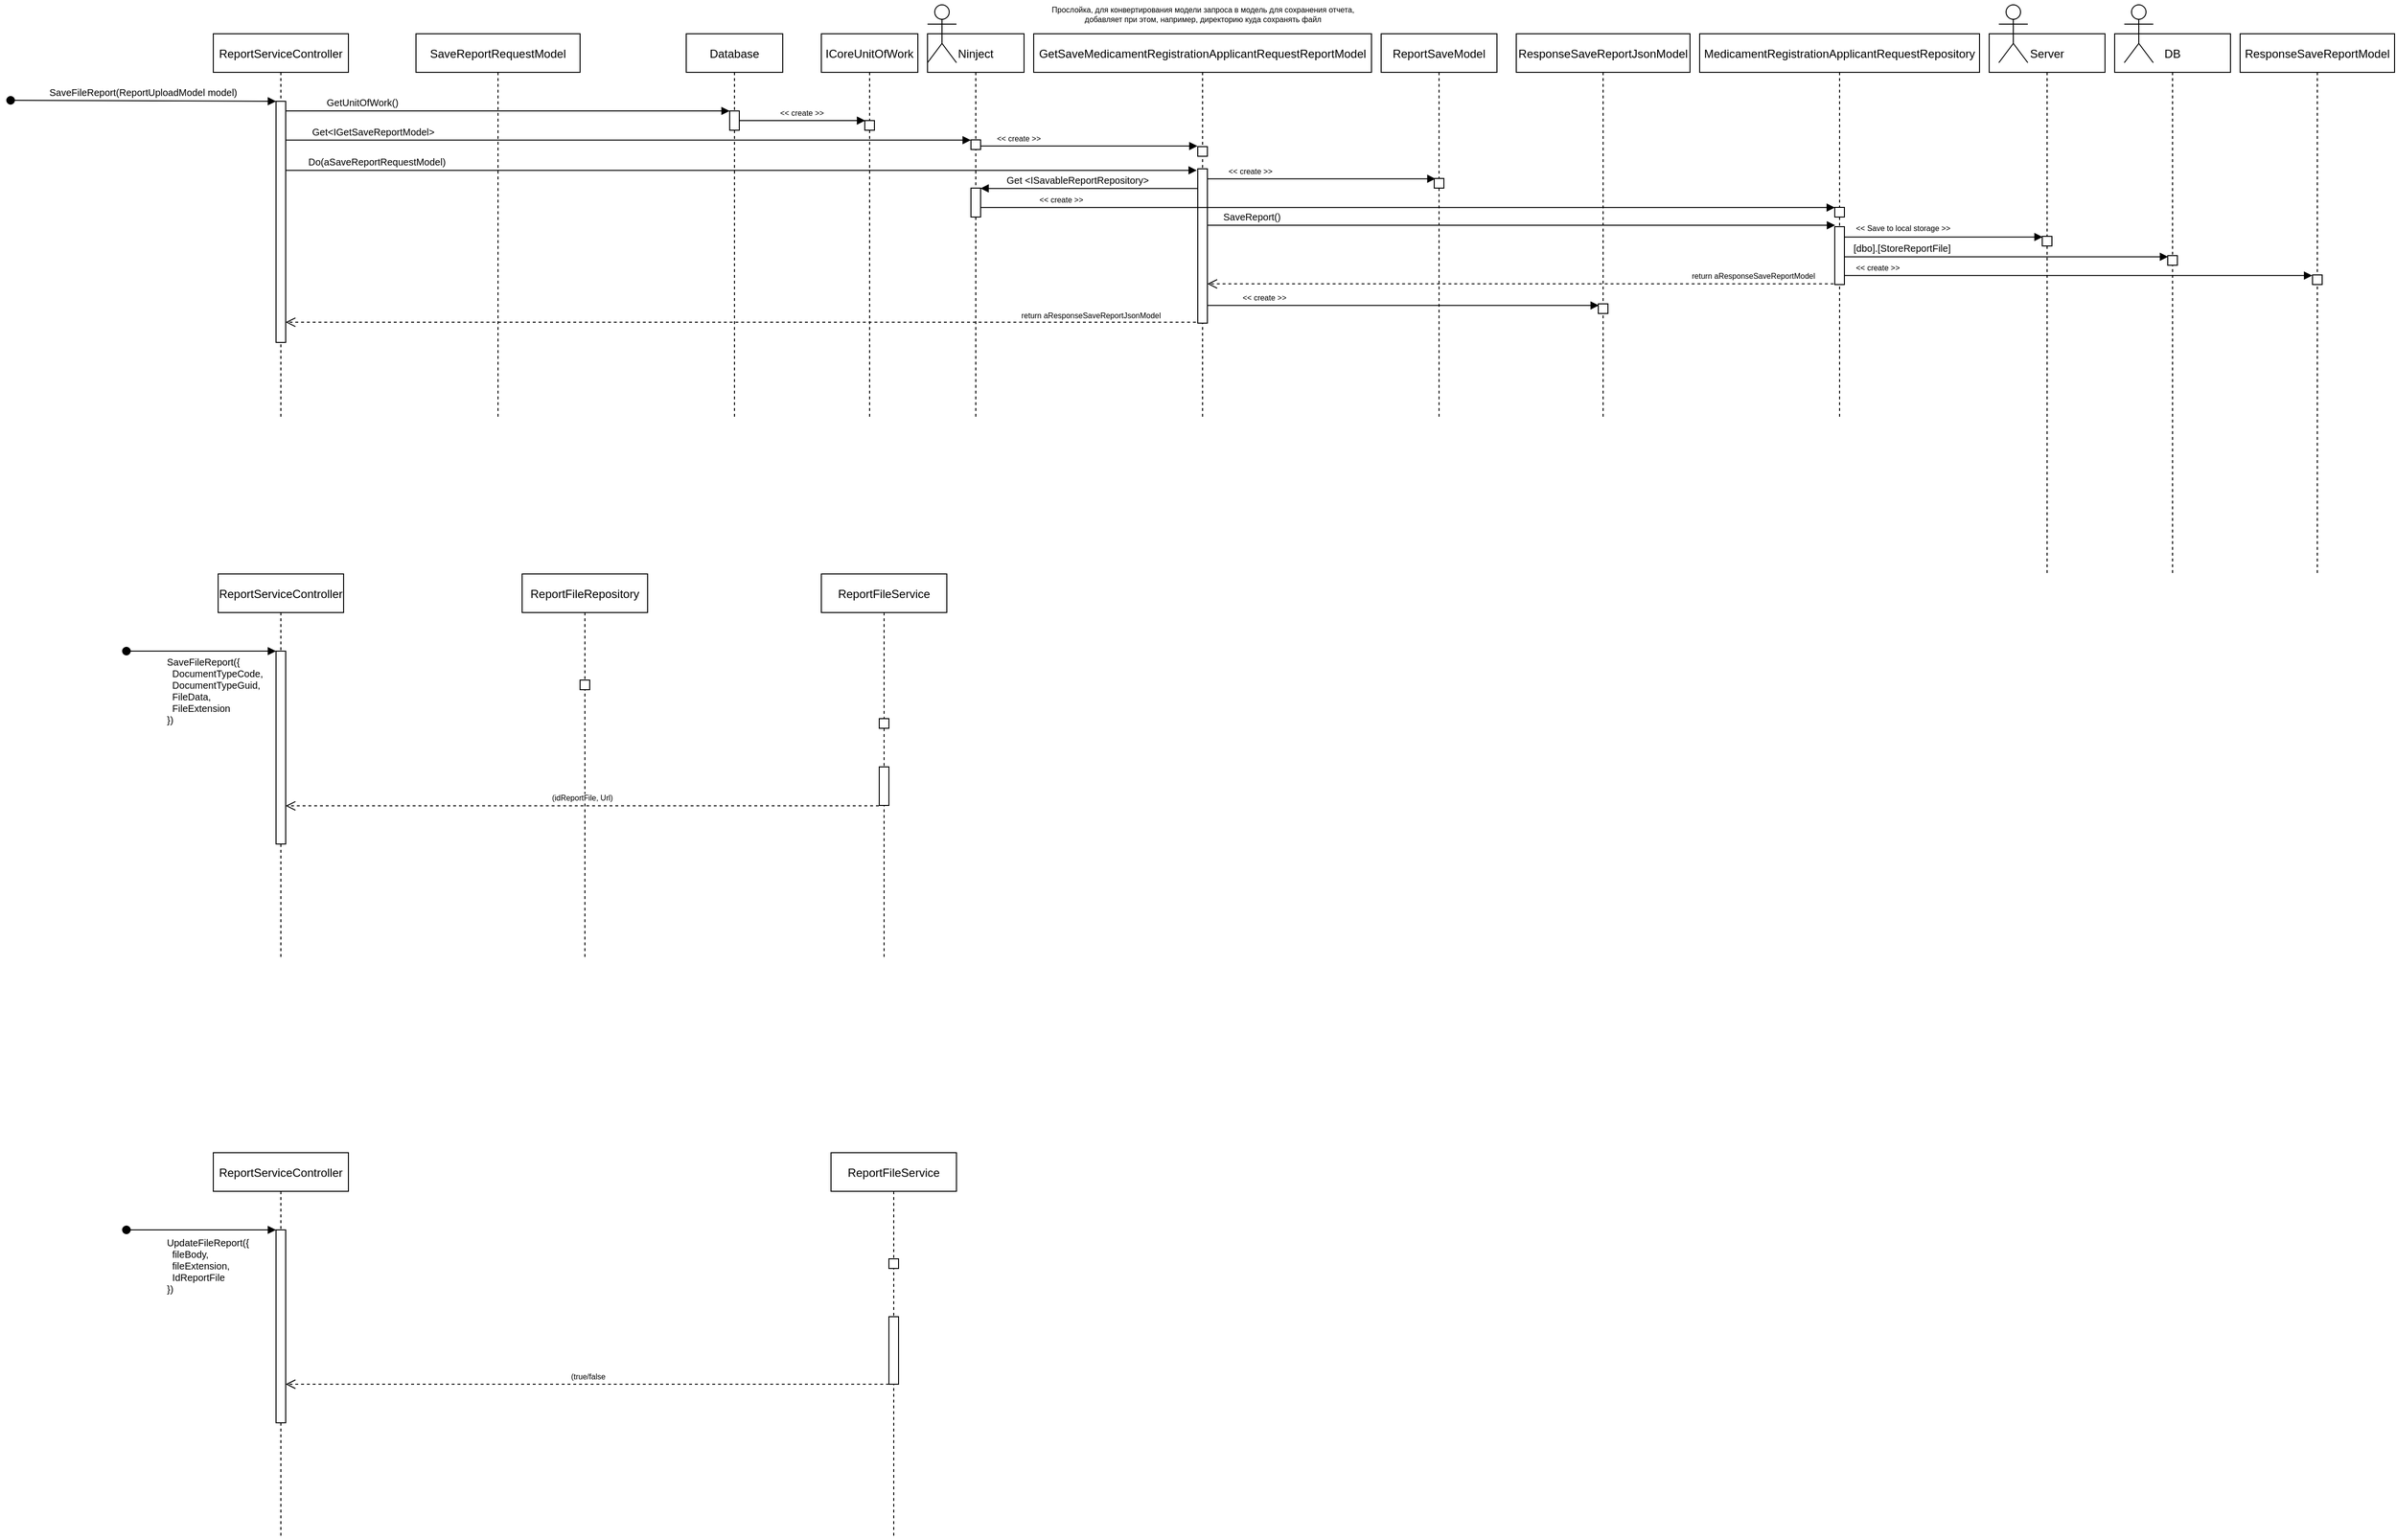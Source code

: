 <mxfile version="20.3.3" type="github">
  <diagram id="kgpKYQtTHZ0yAKxKKP6v" name="Page-1">
    <mxGraphModel dx="1831" dy="608" grid="1" gridSize="10" guides="1" tooltips="1" connect="1" arrows="1" fold="1" page="1" pageScale="1" pageWidth="850" pageHeight="1100" math="0" shadow="0">
      <root>
        <mxCell id="0" />
        <mxCell id="1" parent="0" />
        <mxCell id="3nuBFxr9cyL0pnOWT2aG-1" value="ReportServiceController" style="shape=umlLifeline;perimeter=lifelinePerimeter;container=1;collapsible=0;recursiveResize=0;rounded=0;shadow=0;strokeWidth=1;" parent="1" vertex="1">
          <mxGeometry x="-190" y="80" width="140" height="400" as="geometry" />
        </mxCell>
        <mxCell id="3nuBFxr9cyL0pnOWT2aG-2" value="" style="points=[];perimeter=orthogonalPerimeter;rounded=0;shadow=0;strokeWidth=1;" parent="3nuBFxr9cyL0pnOWT2aG-1" vertex="1">
          <mxGeometry x="65" y="70" width="10" height="250" as="geometry" />
        </mxCell>
        <mxCell id="3nuBFxr9cyL0pnOWT2aG-3" value="SaveFileReport(ReportUploadModel model)" style="verticalAlign=bottom;startArrow=oval;endArrow=block;startSize=8;shadow=0;strokeWidth=1;fontSize=10;" parent="3nuBFxr9cyL0pnOWT2aG-1" target="3nuBFxr9cyL0pnOWT2aG-2" edge="1">
          <mxGeometry relative="1" as="geometry">
            <mxPoint x="-210" y="69" as="sourcePoint" />
          </mxGeometry>
        </mxCell>
        <mxCell id="3nuBFxr9cyL0pnOWT2aG-5" value="Database" style="shape=umlLifeline;perimeter=lifelinePerimeter;container=1;collapsible=0;recursiveResize=0;rounded=0;shadow=0;strokeWidth=1;" parent="1" vertex="1">
          <mxGeometry x="300" y="80" width="100" height="400" as="geometry" />
        </mxCell>
        <mxCell id="3nuBFxr9cyL0pnOWT2aG-6" value="" style="points=[];perimeter=orthogonalPerimeter;rounded=0;shadow=0;strokeWidth=1;" parent="3nuBFxr9cyL0pnOWT2aG-5" vertex="1">
          <mxGeometry x="45" y="80" width="10" height="20" as="geometry" />
        </mxCell>
        <mxCell id="3nuBFxr9cyL0pnOWT2aG-8" value="GetUnitOfWork()" style="verticalAlign=bottom;endArrow=block;entryX=0;entryY=0;shadow=0;strokeWidth=1;align=left;fontSize=10;" parent="1" source="3nuBFxr9cyL0pnOWT2aG-2" target="3nuBFxr9cyL0pnOWT2aG-6" edge="1">
          <mxGeometry x="-0.824" relative="1" as="geometry">
            <mxPoint x="275" y="160" as="sourcePoint" />
            <mxPoint as="offset" />
          </mxGeometry>
        </mxCell>
        <mxCell id="7eR0mogJ4ErbtlqO6J7q-1" value="ICoreUnitOfWork" style="shape=umlLifeline;perimeter=lifelinePerimeter;container=1;collapsible=0;recursiveResize=0;rounded=0;shadow=0;strokeWidth=1;" vertex="1" parent="1">
          <mxGeometry x="440" y="80" width="100" height="400" as="geometry" />
        </mxCell>
        <mxCell id="7eR0mogJ4ErbtlqO6J7q-2" value="" style="points=[];perimeter=orthogonalPerimeter;rounded=0;shadow=0;strokeWidth=1;" vertex="1" parent="7eR0mogJ4ErbtlqO6J7q-1">
          <mxGeometry x="45" y="90" width="10" height="10" as="geometry" />
        </mxCell>
        <mxCell id="7eR0mogJ4ErbtlqO6J7q-3" value="&lt;&lt; create &gt;&gt;" style="verticalAlign=bottom;endArrow=block;entryX=0.04;entryY=0.001;shadow=0;strokeWidth=1;entryDx=0;entryDy=0;entryPerimeter=0;fontSize=8;" edge="1" parent="1" source="3nuBFxr9cyL0pnOWT2aG-6" target="7eR0mogJ4ErbtlqO6J7q-2">
          <mxGeometry x="-0.003" relative="1" as="geometry">
            <mxPoint x="185" y="170.0" as="sourcePoint" />
            <mxPoint x="355" y="170.0" as="targetPoint" />
            <mxPoint as="offset" />
          </mxGeometry>
        </mxCell>
        <mxCell id="7eR0mogJ4ErbtlqO6J7q-4" value="GetSaveMedicamentRegistrationApplicantRequestReportModel" style="shape=umlLifeline;perimeter=lifelinePerimeter;container=1;collapsible=0;recursiveResize=0;rounded=0;shadow=0;strokeWidth=1;" vertex="1" parent="1">
          <mxGeometry x="660" y="80" width="350" height="400" as="geometry" />
        </mxCell>
        <mxCell id="7eR0mogJ4ErbtlqO6J7q-5" value="" style="points=[];perimeter=orthogonalPerimeter;rounded=0;shadow=0;strokeWidth=1;" vertex="1" parent="7eR0mogJ4ErbtlqO6J7q-4">
          <mxGeometry x="170" y="140" width="10" height="160" as="geometry" />
        </mxCell>
        <mxCell id="7eR0mogJ4ErbtlqO6J7q-13" value="" style="points=[];perimeter=orthogonalPerimeter;rounded=0;shadow=0;strokeWidth=1;" vertex="1" parent="7eR0mogJ4ErbtlqO6J7q-4">
          <mxGeometry x="170" y="117" width="10" height="10" as="geometry" />
        </mxCell>
        <mxCell id="7eR0mogJ4ErbtlqO6J7q-6" value="Do(aSaveReportRequestModel)" style="verticalAlign=bottom;endArrow=block;entryX=-0.1;entryY=0.01;shadow=0;strokeWidth=1;entryDx=0;entryDy=0;entryPerimeter=0;align=left;fontSize=10;" edge="1" parent="1" source="3nuBFxr9cyL0pnOWT2aG-2" target="7eR0mogJ4ErbtlqO6J7q-5">
          <mxGeometry x="-0.954" relative="1" as="geometry">
            <mxPoint x="185" y="170" as="sourcePoint" />
            <mxPoint x="355" y="170" as="targetPoint" />
            <mxPoint as="offset" />
          </mxGeometry>
        </mxCell>
        <mxCell id="7eR0mogJ4ErbtlqO6J7q-7" value="MedicamentRegistrationApplicantRequestRepository" style="shape=umlLifeline;perimeter=lifelinePerimeter;container=1;collapsible=0;recursiveResize=0;rounded=0;shadow=0;strokeWidth=1;" vertex="1" parent="1">
          <mxGeometry x="1350" y="80" width="290" height="400" as="geometry" />
        </mxCell>
        <mxCell id="7eR0mogJ4ErbtlqO6J7q-8" value="" style="points=[];perimeter=orthogonalPerimeter;rounded=0;shadow=0;strokeWidth=1;" vertex="1" parent="7eR0mogJ4ErbtlqO6J7q-7">
          <mxGeometry x="140" y="180" width="10" height="10" as="geometry" />
        </mxCell>
        <mxCell id="7eR0mogJ4ErbtlqO6J7q-22" value="" style="points=[];perimeter=orthogonalPerimeter;rounded=0;shadow=0;strokeWidth=1;" vertex="1" parent="7eR0mogJ4ErbtlqO6J7q-7">
          <mxGeometry x="140" y="200" width="10" height="60" as="geometry" />
        </mxCell>
        <mxCell id="7eR0mogJ4ErbtlqO6J7q-9" value="Ninject" style="shape=umlLifeline;perimeter=lifelinePerimeter;container=1;collapsible=0;recursiveResize=0;rounded=0;shadow=0;strokeWidth=1;" vertex="1" parent="1">
          <mxGeometry x="550" y="80" width="100" height="400" as="geometry" />
        </mxCell>
        <mxCell id="7eR0mogJ4ErbtlqO6J7q-10" value="" style="points=[];perimeter=orthogonalPerimeter;rounded=0;shadow=0;strokeWidth=1;" vertex="1" parent="7eR0mogJ4ErbtlqO6J7q-9">
          <mxGeometry x="45" y="110" width="10" height="10" as="geometry" />
        </mxCell>
        <mxCell id="7eR0mogJ4ErbtlqO6J7q-18" value="" style="points=[];perimeter=orthogonalPerimeter;rounded=0;shadow=0;strokeWidth=1;" vertex="1" parent="7eR0mogJ4ErbtlqO6J7q-9">
          <mxGeometry x="45" y="160" width="10" height="30" as="geometry" />
        </mxCell>
        <mxCell id="7eR0mogJ4ErbtlqO6J7q-11" value="Get&lt;IGetSaveReportModel&gt;" style="verticalAlign=bottom;endArrow=block;entryX=-0.014;entryY=0.029;shadow=0;strokeWidth=1;entryDx=0;entryDy=0;entryPerimeter=0;align=left;fontSize=10;" edge="1" parent="1" source="3nuBFxr9cyL0pnOWT2aG-2" target="7eR0mogJ4ErbtlqO6J7q-10">
          <mxGeometry x="-0.928" relative="1" as="geometry">
            <mxPoint x="185" y="230.2" as="sourcePoint" />
            <mxPoint x="839" y="230.2" as="targetPoint" />
            <mxPoint as="offset" />
          </mxGeometry>
        </mxCell>
        <mxCell id="7eR0mogJ4ErbtlqO6J7q-12" value="&lt;&lt; create &gt;&gt;" style="verticalAlign=bottom;endArrow=block;entryX=-0.029;entryY=-0.057;shadow=0;strokeWidth=1;entryDx=0;entryDy=0;entryPerimeter=0;align=left;fontSize=8;" edge="1" parent="1" source="7eR0mogJ4ErbtlqO6J7q-10" target="7eR0mogJ4ErbtlqO6J7q-13">
          <mxGeometry x="-0.867" relative="1" as="geometry">
            <mxPoint x="640" y="290.0" as="sourcePoint" />
            <mxPoint x="1059.86" y="290.0" as="targetPoint" />
            <mxPoint as="offset" />
          </mxGeometry>
        </mxCell>
        <mxCell id="7eR0mogJ4ErbtlqO6J7q-14" value="ReportSaveModel" style="shape=umlLifeline;perimeter=lifelinePerimeter;container=1;collapsible=0;recursiveResize=0;rounded=0;shadow=0;strokeWidth=1;" vertex="1" parent="1">
          <mxGeometry x="1020" y="80" width="120" height="400" as="geometry" />
        </mxCell>
        <mxCell id="7eR0mogJ4ErbtlqO6J7q-15" value="" style="points=[];perimeter=orthogonalPerimeter;rounded=0;shadow=0;strokeWidth=1;" vertex="1" parent="7eR0mogJ4ErbtlqO6J7q-14">
          <mxGeometry x="55" y="150" width="10" height="10" as="geometry" />
        </mxCell>
        <mxCell id="7eR0mogJ4ErbtlqO6J7q-16" value="&lt;&lt; create &gt;&gt;" style="verticalAlign=bottom;endArrow=block;entryX=0.133;entryY=0.033;shadow=0;strokeWidth=1;entryDx=0;entryDy=0;entryPerimeter=0;align=left;fontSize=8;" edge="1" parent="1" source="7eR0mogJ4ErbtlqO6J7q-5" target="7eR0mogJ4ErbtlqO6J7q-15">
          <mxGeometry x="-0.831" relative="1" as="geometry">
            <mxPoint x="615" y="206.43" as="sourcePoint" />
            <mxPoint x="839.71" y="206.43" as="targetPoint" />
            <mxPoint as="offset" />
          </mxGeometry>
        </mxCell>
        <mxCell id="7eR0mogJ4ErbtlqO6J7q-19" value="Get &lt;ISavableReportRepository&gt;" style="verticalAlign=bottom;endArrow=block;shadow=0;strokeWidth=1;align=left;entryX=0.986;entryY=0.011;entryDx=0;entryDy=0;entryPerimeter=0;fontSize=10;" edge="1" parent="1" source="7eR0mogJ4ErbtlqO6J7q-5" target="7eR0mogJ4ErbtlqO6J7q-18">
          <mxGeometry x="0.777" relative="1" as="geometry">
            <mxPoint x="615" y="206.43" as="sourcePoint" />
            <mxPoint x="610" y="240" as="targetPoint" />
            <mxPoint as="offset" />
          </mxGeometry>
        </mxCell>
        <mxCell id="7eR0mogJ4ErbtlqO6J7q-20" value="&lt;&lt; create &gt;&gt;" style="verticalAlign=bottom;endArrow=block;shadow=0;strokeWidth=1;align=left;entryX=0.01;entryY=0.014;entryDx=0;entryDy=0;entryPerimeter=0;fontSize=8;" edge="1" parent="1" source="7eR0mogJ4ErbtlqO6J7q-18" target="7eR0mogJ4ErbtlqO6J7q-8">
          <mxGeometry x="-0.867" relative="1" as="geometry">
            <mxPoint x="615" y="206.43" as="sourcePoint" />
            <mxPoint x="839.71" y="206.43" as="targetPoint" />
            <mxPoint as="offset" />
          </mxGeometry>
        </mxCell>
        <mxCell id="7eR0mogJ4ErbtlqO6J7q-21" value="SaveReport()" style="verticalAlign=bottom;endArrow=block;entryX=0.036;entryY=-0.024;shadow=0;strokeWidth=1;entryDx=0;entryDy=0;entryPerimeter=0;align=left;fontSize=10;" edge="1" parent="1" source="7eR0mogJ4ErbtlqO6J7q-5" target="7eR0mogJ4ErbtlqO6J7q-22">
          <mxGeometry x="-0.955" relative="1" as="geometry">
            <mxPoint x="850" y="240.33" as="sourcePoint" />
            <mxPoint x="1086.33" y="240.33" as="targetPoint" />
            <mxPoint as="offset" />
          </mxGeometry>
        </mxCell>
        <mxCell id="7eR0mogJ4ErbtlqO6J7q-23" value="DB" style="shape=umlLifeline;perimeter=lifelinePerimeter;container=1;collapsible=0;recursiveResize=0;rounded=0;shadow=0;strokeWidth=1;" vertex="1" parent="1">
          <mxGeometry x="1780" y="80" width="120" height="560" as="geometry" />
        </mxCell>
        <mxCell id="7eR0mogJ4ErbtlqO6J7q-24" value="" style="points=[];perimeter=orthogonalPerimeter;rounded=0;shadow=0;strokeWidth=1;" vertex="1" parent="7eR0mogJ4ErbtlqO6J7q-23">
          <mxGeometry x="55" y="230" width="10" height="10" as="geometry" />
        </mxCell>
        <mxCell id="7eR0mogJ4ErbtlqO6J7q-25" value="[dbo].[StoreReportFile]" style="verticalAlign=bottom;endArrow=block;entryX=0.038;entryY=0.119;shadow=0;strokeWidth=1;entryDx=0;entryDy=0;entryPerimeter=0;align=left;fontSize=10;" edge="1" parent="1" source="7eR0mogJ4ErbtlqO6J7q-22" target="7eR0mogJ4ErbtlqO6J7q-24">
          <mxGeometry x="-0.955" relative="1" as="geometry">
            <mxPoint x="1530" y="300" as="sourcePoint" />
            <mxPoint x="1980.36" y="300" as="targetPoint" />
            <mxPoint as="offset" />
          </mxGeometry>
        </mxCell>
        <mxCell id="7eR0mogJ4ErbtlqO6J7q-26" value="ResponseSaveReportModel" style="shape=umlLifeline;perimeter=lifelinePerimeter;container=1;collapsible=0;recursiveResize=0;rounded=0;shadow=0;strokeWidth=1;" vertex="1" parent="1">
          <mxGeometry x="1910" y="80" width="160" height="560" as="geometry" />
        </mxCell>
        <mxCell id="7eR0mogJ4ErbtlqO6J7q-27" value="" style="points=[];perimeter=orthogonalPerimeter;rounded=0;shadow=0;strokeWidth=1;" vertex="1" parent="7eR0mogJ4ErbtlqO6J7q-26">
          <mxGeometry x="75" y="250" width="10" height="10" as="geometry" />
        </mxCell>
        <mxCell id="7eR0mogJ4ErbtlqO6J7q-28" value="Server" style="shape=umlLifeline;perimeter=lifelinePerimeter;container=1;collapsible=0;recursiveResize=0;rounded=0;shadow=0;strokeWidth=1;" vertex="1" parent="1">
          <mxGeometry x="1650" y="80" width="120" height="560" as="geometry" />
        </mxCell>
        <mxCell id="7eR0mogJ4ErbtlqO6J7q-29" value="" style="points=[];perimeter=orthogonalPerimeter;rounded=0;shadow=0;strokeWidth=1;" vertex="1" parent="7eR0mogJ4ErbtlqO6J7q-28">
          <mxGeometry x="55" y="210" width="10" height="10" as="geometry" />
        </mxCell>
        <mxCell id="7eR0mogJ4ErbtlqO6J7q-30" value="&lt;&lt; Save to local storage &gt;&gt;" style="verticalAlign=bottom;endArrow=block;entryX=0.038;entryY=0.071;shadow=0;strokeWidth=1;entryDx=0;entryDy=0;entryPerimeter=0;align=left;fontSize=8;" edge="1" parent="1" source="7eR0mogJ4ErbtlqO6J7q-22" target="7eR0mogJ4ErbtlqO6J7q-29">
          <mxGeometry x="-0.903" y="1" relative="1" as="geometry">
            <mxPoint x="1510" y="321.19" as="sourcePoint" />
            <mxPoint x="1845.38" y="321.19" as="targetPoint" />
            <mxPoint as="offset" />
          </mxGeometry>
        </mxCell>
        <mxCell id="7eR0mogJ4ErbtlqO6J7q-31" value="" style="shape=umlActor;verticalLabelPosition=bottom;verticalAlign=top;html=1;outlineConnect=0;fontSize=10;" vertex="1" parent="1">
          <mxGeometry x="1660" y="50" width="30" height="60" as="geometry" />
        </mxCell>
        <mxCell id="7eR0mogJ4ErbtlqO6J7q-32" value="" style="shape=umlActor;verticalLabelPosition=bottom;verticalAlign=top;html=1;outlineConnect=0;fontSize=10;" vertex="1" parent="1">
          <mxGeometry x="1790" y="50" width="30" height="60" as="geometry" />
        </mxCell>
        <mxCell id="7eR0mogJ4ErbtlqO6J7q-34" value="&lt;&lt; create &gt;&gt;" style="verticalAlign=bottom;endArrow=block;entryX=-0.029;entryY=0.068;shadow=0;strokeWidth=1;entryDx=0;entryDy=0;entryPerimeter=0;align=left;fontSize=8;" edge="1" parent="1" source="7eR0mogJ4ErbtlqO6J7q-22" target="7eR0mogJ4ErbtlqO6J7q-27">
          <mxGeometry x="-0.958" relative="1" as="geometry">
            <mxPoint x="1510" y="300.71" as="sourcePoint" />
            <mxPoint x="1715.38" y="300.71" as="targetPoint" />
            <mxPoint as="offset" />
          </mxGeometry>
        </mxCell>
        <mxCell id="7eR0mogJ4ErbtlqO6J7q-35" value="return aResponseSaveReportModel" style="html=1;verticalAlign=bottom;endArrow=open;dashed=1;endSize=8;rounded=0;fontSize=8;exitX=-0.125;exitY=0.988;exitDx=0;exitDy=0;exitPerimeter=0;align=left;" edge="1" parent="1" source="7eR0mogJ4ErbtlqO6J7q-22" target="7eR0mogJ4ErbtlqO6J7q-5">
          <mxGeometry x="-0.541" relative="1" as="geometry">
            <mxPoint x="1110" y="350" as="sourcePoint" />
            <mxPoint x="1030" y="350" as="targetPoint" />
            <mxPoint as="offset" />
          </mxGeometry>
        </mxCell>
        <mxCell id="7eR0mogJ4ErbtlqO6J7q-36" value="ResponseSaveReportJsonModel" style="shape=umlLifeline;perimeter=lifelinePerimeter;container=1;collapsible=0;recursiveResize=0;rounded=0;shadow=0;strokeWidth=1;" vertex="1" parent="1">
          <mxGeometry x="1160" y="80" width="180" height="400" as="geometry" />
        </mxCell>
        <mxCell id="7eR0mogJ4ErbtlqO6J7q-37" value="" style="points=[];perimeter=orthogonalPerimeter;rounded=0;shadow=0;strokeWidth=1;" vertex="1" parent="7eR0mogJ4ErbtlqO6J7q-36">
          <mxGeometry x="85" y="280" width="10" height="10" as="geometry" />
        </mxCell>
        <mxCell id="7eR0mogJ4ErbtlqO6J7q-38" value="&lt;&lt; create &gt;&gt;" style="verticalAlign=bottom;endArrow=block;entryX=0.055;entryY=0.166;shadow=0;strokeWidth=1;entryDx=0;entryDy=0;entryPerimeter=0;align=left;fontSize=8;" edge="1" parent="1" source="7eR0mogJ4ErbtlqO6J7q-5" target="7eR0mogJ4ErbtlqO6J7q-37">
          <mxGeometry x="-0.831" relative="1" as="geometry">
            <mxPoint x="850" y="240" as="sourcePoint" />
            <mxPoint x="1086.33" y="240.33" as="targetPoint" />
            <mxPoint as="offset" />
          </mxGeometry>
        </mxCell>
        <mxCell id="7eR0mogJ4ErbtlqO6J7q-39" value="return aResponseSaveReportJsonModel" style="html=1;verticalAlign=bottom;endArrow=open;dashed=1;endSize=8;rounded=0;fontSize=8;exitX=-0.2;exitY=0.994;exitDx=0;exitDy=0;exitPerimeter=0;" edge="1" parent="1" source="7eR0mogJ4ErbtlqO6J7q-5" target="3nuBFxr9cyL0pnOWT2aG-2">
          <mxGeometry x="-0.768" y="1" relative="1" as="geometry">
            <mxPoint x="1500" y="349.85" as="sourcePoint" />
            <mxPoint x="270" y="450" as="targetPoint" />
            <mxPoint as="offset" />
          </mxGeometry>
        </mxCell>
        <mxCell id="7eR0mogJ4ErbtlqO6J7q-40" value="SaveReportRequestModel" style="shape=umlLifeline;perimeter=lifelinePerimeter;container=1;collapsible=0;recursiveResize=0;rounded=0;shadow=0;strokeWidth=1;" vertex="1" parent="1">
          <mxGeometry x="20" y="80" width="170" height="400" as="geometry" />
        </mxCell>
        <mxCell id="7eR0mogJ4ErbtlqO6J7q-42" value="" style="shape=umlActor;verticalLabelPosition=bottom;verticalAlign=top;html=1;outlineConnect=0;fontSize=10;" vertex="1" parent="1">
          <mxGeometry x="550" y="50" width="30" height="60" as="geometry" />
        </mxCell>
        <mxCell id="7eR0mogJ4ErbtlqO6J7q-43" value="ReportServiceController" style="shape=umlLifeline;perimeter=lifelinePerimeter;container=1;collapsible=0;recursiveResize=0;rounded=0;shadow=0;strokeWidth=1;" vertex="1" parent="1">
          <mxGeometry x="-185" y="640" width="130" height="400" as="geometry" />
        </mxCell>
        <mxCell id="7eR0mogJ4ErbtlqO6J7q-44" value="" style="points=[];perimeter=orthogonalPerimeter;rounded=0;shadow=0;strokeWidth=1;" vertex="1" parent="7eR0mogJ4ErbtlqO6J7q-43">
          <mxGeometry x="60" y="80" width="10" height="200" as="geometry" />
        </mxCell>
        <mxCell id="7eR0mogJ4ErbtlqO6J7q-45" value="SaveFileReport({&#xa;  DocumentTypeCode,&#xa;  DocumentTypeGuid,&#xa;  FileData,&#xa;  FileExtension&#xa;})" style="verticalAlign=bottom;startArrow=oval;endArrow=block;startSize=8;shadow=0;strokeWidth=1;fontSize=10;align=left;" edge="1" parent="7eR0mogJ4ErbtlqO6J7q-43" target="7eR0mogJ4ErbtlqO6J7q-44">
          <mxGeometry x="-0.484" y="-80" relative="1" as="geometry">
            <mxPoint x="-95" y="80" as="sourcePoint" />
            <mxPoint as="offset" />
          </mxGeometry>
        </mxCell>
        <mxCell id="7eR0mogJ4ErbtlqO6J7q-46" value="ReportServiceController" style="shape=umlLifeline;perimeter=lifelinePerimeter;container=1;collapsible=0;recursiveResize=0;rounded=0;shadow=0;strokeWidth=1;" vertex="1" parent="1">
          <mxGeometry x="-190" y="1240" width="140" height="400" as="geometry" />
        </mxCell>
        <mxCell id="7eR0mogJ4ErbtlqO6J7q-47" value="" style="points=[];perimeter=orthogonalPerimeter;rounded=0;shadow=0;strokeWidth=1;" vertex="1" parent="7eR0mogJ4ErbtlqO6J7q-46">
          <mxGeometry x="65" y="80" width="10" height="200" as="geometry" />
        </mxCell>
        <mxCell id="7eR0mogJ4ErbtlqO6J7q-48" value="UpdateFileReport({&#xa;  fileBody,&#xa;  fileExtension,&#xa;  IdReportFile&#xa;})" style="verticalAlign=bottom;startArrow=oval;endArrow=block;startSize=8;shadow=0;strokeWidth=1;fontSize=10;align=left;" edge="1" parent="7eR0mogJ4ErbtlqO6J7q-46" target="7eR0mogJ4ErbtlqO6J7q-47">
          <mxGeometry x="-0.484" y="-70" relative="1" as="geometry">
            <mxPoint x="-90" y="80" as="sourcePoint" />
            <mxPoint as="offset" />
          </mxGeometry>
        </mxCell>
        <mxCell id="7eR0mogJ4ErbtlqO6J7q-50" value="ReportFileService" style="shape=umlLifeline;perimeter=lifelinePerimeter;container=1;collapsible=0;recursiveResize=0;rounded=0;shadow=0;strokeWidth=1;" vertex="1" parent="1">
          <mxGeometry x="440" y="640" width="130" height="400" as="geometry" />
        </mxCell>
        <mxCell id="7eR0mogJ4ErbtlqO6J7q-51" value="" style="points=[];perimeter=orthogonalPerimeter;rounded=0;shadow=0;strokeWidth=1;" vertex="1" parent="7eR0mogJ4ErbtlqO6J7q-50">
          <mxGeometry x="60" y="150" width="10" height="10" as="geometry" />
        </mxCell>
        <mxCell id="7eR0mogJ4ErbtlqO6J7q-68" value="" style="points=[];perimeter=orthogonalPerimeter;rounded=0;shadow=0;strokeWidth=1;" vertex="1" parent="7eR0mogJ4ErbtlqO6J7q-50">
          <mxGeometry x="60" y="200" width="10" height="40" as="geometry" />
        </mxCell>
        <mxCell id="7eR0mogJ4ErbtlqO6J7q-53" value="ReportFileService" style="shape=umlLifeline;perimeter=lifelinePerimeter;container=1;collapsible=0;recursiveResize=0;rounded=0;shadow=0;strokeWidth=1;" vertex="1" parent="1">
          <mxGeometry x="450" y="1240" width="130" height="400" as="geometry" />
        </mxCell>
        <mxCell id="7eR0mogJ4ErbtlqO6J7q-54" value="" style="points=[];perimeter=orthogonalPerimeter;rounded=0;shadow=0;strokeWidth=1;" vertex="1" parent="7eR0mogJ4ErbtlqO6J7q-53">
          <mxGeometry x="60" y="110" width="10" height="10" as="geometry" />
        </mxCell>
        <mxCell id="7eR0mogJ4ErbtlqO6J7q-64" value="" style="points=[];perimeter=orthogonalPerimeter;rounded=0;shadow=0;strokeWidth=1;" vertex="1" parent="7eR0mogJ4ErbtlqO6J7q-53">
          <mxGeometry x="60" y="170" width="10" height="70" as="geometry" />
        </mxCell>
        <mxCell id="7eR0mogJ4ErbtlqO6J7q-58" value="ReportFileRepository" style="shape=umlLifeline;perimeter=lifelinePerimeter;container=1;collapsible=0;recursiveResize=0;rounded=0;shadow=0;strokeWidth=1;" vertex="1" parent="1">
          <mxGeometry x="130" y="640" width="130" height="400" as="geometry" />
        </mxCell>
        <mxCell id="7eR0mogJ4ErbtlqO6J7q-59" value="" style="points=[];perimeter=orthogonalPerimeter;rounded=0;shadow=0;strokeWidth=1;" vertex="1" parent="7eR0mogJ4ErbtlqO6J7q-58">
          <mxGeometry x="60" y="110" width="10" height="10" as="geometry" />
        </mxCell>
        <mxCell id="7eR0mogJ4ErbtlqO6J7q-62" value="Прослойка, для конвертирования модели запроса в модель для сохранения отчета, &lt;br&gt;добавляет при этом, например, директорию куда сохранять файл" style="text;html=1;align=center;verticalAlign=middle;resizable=0;points=[];autosize=1;strokeColor=none;fillColor=none;fontSize=8;" vertex="1" parent="1">
          <mxGeometry x="665" y="45" width="340" height="30" as="geometry" />
        </mxCell>
        <mxCell id="7eR0mogJ4ErbtlqO6J7q-63" value="(true/false" style="html=1;verticalAlign=bottom;endArrow=open;dashed=1;endSize=8;rounded=0;fontSize=8;exitX=0;exitY=1;exitDx=0;exitDy=0;exitPerimeter=0;" edge="1" parent="1" source="7eR0mogJ4ErbtlqO6J7q-64" target="7eR0mogJ4ErbtlqO6J7q-47">
          <mxGeometry relative="1" as="geometry">
            <mxPoint x="380" y="1480" as="sourcePoint" />
            <mxPoint x="20" y="1450" as="targetPoint" />
          </mxGeometry>
        </mxCell>
        <mxCell id="7eR0mogJ4ErbtlqO6J7q-67" value="(idReportFile, Url)" style="html=1;verticalAlign=bottom;endArrow=open;dashed=1;endSize=8;rounded=0;fontSize=8;exitX=-0.045;exitY=1.01;exitDx=0;exitDy=0;exitPerimeter=0;" edge="1" parent="1" source="7eR0mogJ4ErbtlqO6J7q-68" target="7eR0mogJ4ErbtlqO6J7q-44">
          <mxGeometry relative="1" as="geometry">
            <mxPoint x="190" y="980" as="sourcePoint" />
            <mxPoint x="110" y="980" as="targetPoint" />
          </mxGeometry>
        </mxCell>
      </root>
    </mxGraphModel>
  </diagram>
</mxfile>

